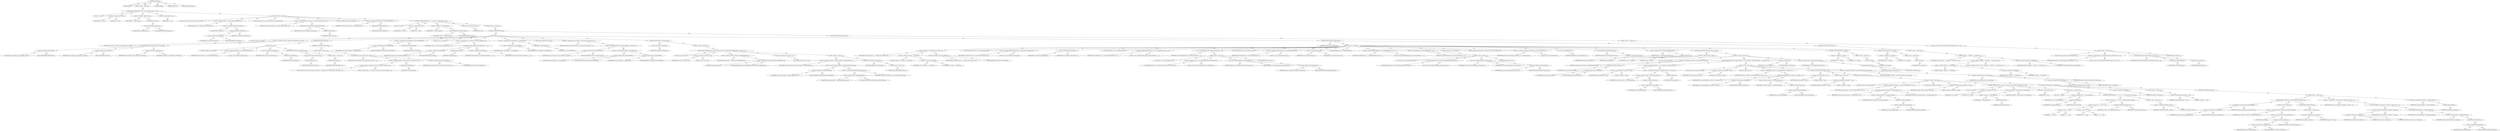 digraph "translate" {  
"111669149712" [label = <(METHOD,translate)<SUB>533</SUB>> ]
"115964117007" [label = <(PARAM,this)<SUB>533</SUB>> ]
"25769803830" [label = <(BLOCK,&lt;empty&gt;,&lt;empty&gt;)<SUB>533</SUB>> ]
"47244640289" [label = <(CONTROL_STRUCTURE,FOR,for (int i = 0; Some(i &lt; filesets.size()); i++))<SUB>534</SUB>> ]
"94489280535" [label = <(LOCAL,int i: int)<SUB>534</SUB>> ]
"30064771371" [label = <(&lt;operator&gt;.assignment,int i = 0)<SUB>534</SUB>> ]
"68719476969" [label = <(IDENTIFIER,i,int i = 0)<SUB>534</SUB>> ]
"90194313286" [label = <(LITERAL,0,int i = 0)<SUB>534</SUB>> ]
"30064771372" [label = <(&lt;operator&gt;.lessThan,i &lt; filesets.size())<SUB>534</SUB>> ]
"68719476970" [label = <(IDENTIFIER,i,i &lt; filesets.size())<SUB>534</SUB>> ]
"30064771373" [label = <(size,this.filesets.size())<SUB>534</SUB>> ]
"30064771374" [label = <(&lt;operator&gt;.fieldAccess,this.filesets)<SUB>534</SUB>> ]
"68719476971" [label = <(IDENTIFIER,this,this.filesets.size())> ]
"55834574910" [label = <(FIELD_IDENTIFIER,filesets,filesets)<SUB>534</SUB>> ]
"30064771375" [label = <(&lt;operator&gt;.postIncrement,i++)<SUB>534</SUB>> ]
"68719476972" [label = <(IDENTIFIER,i,i++)<SUB>534</SUB>> ]
"25769803831" [label = <(BLOCK,&lt;empty&gt;,&lt;empty&gt;)<SUB>534</SUB>> ]
"94489280536" [label = <(LOCAL,FileSet fs: org.apache.tools.ant.types.FileSet)<SUB>535</SUB>> ]
"30064771376" [label = <(&lt;operator&gt;.assignment,FileSet fs = (FileSet) filesets.elementAt(i))<SUB>535</SUB>> ]
"68719476973" [label = <(IDENTIFIER,fs,FileSet fs = (FileSet) filesets.elementAt(i))<SUB>535</SUB>> ]
"30064771377" [label = <(&lt;operator&gt;.cast,(FileSet) filesets.elementAt(i))<SUB>535</SUB>> ]
"180388626439" [label = <(TYPE_REF,FileSet,FileSet)<SUB>535</SUB>> ]
"30064771378" [label = <(elementAt,this.filesets.elementAt(i))<SUB>535</SUB>> ]
"30064771379" [label = <(&lt;operator&gt;.fieldAccess,this.filesets)<SUB>535</SUB>> ]
"68719476974" [label = <(IDENTIFIER,this,this.filesets.elementAt(i))> ]
"55834574911" [label = <(FIELD_IDENTIFIER,filesets,filesets)<SUB>535</SUB>> ]
"68719476975" [label = <(IDENTIFIER,i,this.filesets.elementAt(i))<SUB>535</SUB>> ]
"94489280537" [label = <(LOCAL,DirectoryScanner ds: org.apache.tools.ant.DirectoryScanner)<SUB>536</SUB>> ]
"30064771380" [label = <(&lt;operator&gt;.assignment,DirectoryScanner ds = fs.getDirectoryScanner(ge...)<SUB>536</SUB>> ]
"68719476976" [label = <(IDENTIFIER,ds,DirectoryScanner ds = fs.getDirectoryScanner(ge...)<SUB>536</SUB>> ]
"30064771381" [label = <(getDirectoryScanner,getDirectoryScanner(getProject()))<SUB>536</SUB>> ]
"68719476977" [label = <(IDENTIFIER,fs,getDirectoryScanner(getProject()))<SUB>536</SUB>> ]
"30064771382" [label = <(getProject,getProject())<SUB>536</SUB>> ]
"68719476766" [label = <(IDENTIFIER,this,getProject())<SUB>536</SUB>> ]
"94489280538" [label = <(LOCAL,String[] srcFiles: java.lang.String[])<SUB>537</SUB>> ]
"30064771383" [label = <(&lt;operator&gt;.assignment,String[] srcFiles = ds.getIncludedFiles())<SUB>537</SUB>> ]
"68719476978" [label = <(IDENTIFIER,srcFiles,String[] srcFiles = ds.getIncludedFiles())<SUB>537</SUB>> ]
"30064771384" [label = <(getIncludedFiles,getIncludedFiles())<SUB>537</SUB>> ]
"68719476979" [label = <(IDENTIFIER,ds,getIncludedFiles())<SUB>537</SUB>> ]
"47244640290" [label = <(CONTROL_STRUCTURE,FOR,for (int j = 0; Some(j &lt; srcFiles.length); j++))<SUB>538</SUB>> ]
"94489280539" [label = <(LOCAL,int j: int)<SUB>538</SUB>> ]
"30064771385" [label = <(&lt;operator&gt;.assignment,int j = 0)<SUB>538</SUB>> ]
"68719476980" [label = <(IDENTIFIER,j,int j = 0)<SUB>538</SUB>> ]
"90194313287" [label = <(LITERAL,0,int j = 0)<SUB>538</SUB>> ]
"30064771386" [label = <(&lt;operator&gt;.lessThan,j &lt; srcFiles.length)<SUB>538</SUB>> ]
"68719476981" [label = <(IDENTIFIER,j,j &lt; srcFiles.length)<SUB>538</SUB>> ]
"30064771387" [label = <(&lt;operator&gt;.fieldAccess,srcFiles.length)<SUB>538</SUB>> ]
"68719476982" [label = <(IDENTIFIER,srcFiles,j &lt; srcFiles.length)<SUB>538</SUB>> ]
"55834574912" [label = <(FIELD_IDENTIFIER,length,length)<SUB>538</SUB>> ]
"30064771388" [label = <(&lt;operator&gt;.postIncrement,j++)<SUB>538</SUB>> ]
"68719476983" [label = <(IDENTIFIER,j,j++)<SUB>538</SUB>> ]
"25769803832" [label = <(BLOCK,&lt;empty&gt;,&lt;empty&gt;)<SUB>538</SUB>> ]
"47244640291" [label = <(CONTROL_STRUCTURE,TRY,try)<SUB>539</SUB>> ]
"25769803833" [label = <(BLOCK,try,try)<SUB>539</SUB>> ]
"94489280540" [label = <(LOCAL,File dest: java.io.File)<SUB>540</SUB>> ]
"30064771389" [label = <(&lt;operator&gt;.assignment,File dest = fileUtils.resolveFile(toDir, srcFil...)<SUB>540</SUB>> ]
"68719476984" [label = <(IDENTIFIER,dest,File dest = fileUtils.resolveFile(toDir, srcFil...)<SUB>540</SUB>> ]
"30064771390" [label = <(resolveFile,this.fileUtils.resolveFile(toDir, srcFiles[j]))<SUB>540</SUB>> ]
"30064771391" [label = <(&lt;operator&gt;.fieldAccess,this.fileUtils)<SUB>540</SUB>> ]
"68719476985" [label = <(IDENTIFIER,this,this.fileUtils.resolveFile(toDir, srcFiles[j]))> ]
"55834574913" [label = <(FIELD_IDENTIFIER,fileUtils,fileUtils)<SUB>540</SUB>> ]
"30064771392" [label = <(&lt;operator&gt;.fieldAccess,this.toDir)<SUB>540</SUB>> ]
"68719476986" [label = <(IDENTIFIER,this,this.fileUtils.resolveFile(toDir, srcFiles[j]))> ]
"55834574914" [label = <(FIELD_IDENTIFIER,toDir,toDir)<SUB>540</SUB>> ]
"30064771393" [label = <(&lt;operator&gt;.indexAccess,srcFiles[j])<SUB>540</SUB>> ]
"68719476987" [label = <(IDENTIFIER,srcFiles,this.fileUtils.resolveFile(toDir, srcFiles[j]))<SUB>540</SUB>> ]
"68719476988" [label = <(IDENTIFIER,j,this.fileUtils.resolveFile(toDir, srcFiles[j]))<SUB>540</SUB>> ]
"47244640292" [label = <(CONTROL_STRUCTURE,TRY,try)<SUB>542</SUB>> ]
"25769803834" [label = <(BLOCK,try,try)<SUB>542</SUB>> ]
"94489280541" [label = <(LOCAL,File destDir: java.io.File)<SUB>543</SUB>> ]
"30064771394" [label = <(&lt;operator&gt;.assignment,File destDir = new File(dest.getParent()))<SUB>543</SUB>> ]
"68719476989" [label = <(IDENTIFIER,destDir,File destDir = new File(dest.getParent()))<SUB>543</SUB>> ]
"30064771395" [label = <(&lt;operator&gt;.alloc,new File(dest.getParent()))<SUB>543</SUB>> ]
"30064771396" [label = <(&lt;init&gt;,new File(dest.getParent()))<SUB>543</SUB>> ]
"68719476990" [label = <(IDENTIFIER,destDir,new File(dest.getParent()))<SUB>543</SUB>> ]
"30064771397" [label = <(getParent,dest.getParent())<SUB>543</SUB>> ]
"68719476991" [label = <(IDENTIFIER,dest,dest.getParent())<SUB>543</SUB>> ]
"47244640293" [label = <(CONTROL_STRUCTURE,IF,if (!destDir.exists()))<SUB>544</SUB>> ]
"30064771398" [label = <(&lt;operator&gt;.logicalNot,!destDir.exists())<SUB>544</SUB>> ]
"30064771399" [label = <(exists,destDir.exists())<SUB>544</SUB>> ]
"68719476992" [label = <(IDENTIFIER,destDir,destDir.exists())<SUB>544</SUB>> ]
"25769803835" [label = <(BLOCK,&lt;empty&gt;,&lt;empty&gt;)<SUB>544</SUB>> ]
"30064771400" [label = <(mkdirs,destDir.mkdirs())<SUB>545</SUB>> ]
"68719476993" [label = <(IDENTIFIER,destDir,destDir.mkdirs())<SUB>545</SUB>> ]
"47244640294" [label = <(CONTROL_STRUCTURE,CATCH,catch)<SUB>547</SUB>> ]
"25769803836" [label = <(BLOCK,&lt;empty&gt;,&lt;empty&gt;)<SUB>547</SUB>> ]
"30064771401" [label = <(log,log(&quot;Exception occured while trying to check/cr...)<SUB>548</SUB>> ]
"68719476767" [label = <(IDENTIFIER,this,log(&quot;Exception occured while trying to check/cr...)<SUB>548</SUB>> ]
"30064771402" [label = <(&lt;operator&gt;.addition,&quot;Exception occured while trying to check/create...)<SUB>548</SUB>> ]
"30064771403" [label = <(&lt;operator&gt;.addition,&quot;Exception occured while trying to check/create...)<SUB>548</SUB>> ]
"90194313288" [label = <(LITERAL,&quot;Exception occured while trying to check/create &quot;,&quot;Exception occured while trying to check/create...)<SUB>548</SUB>> ]
"90194313289" [label = <(LITERAL,&quot; parent directory.  &quot;,&quot;Exception occured while trying to check/create...)<SUB>549</SUB>> ]
"30064771404" [label = <(getMessage,e.getMessage())<SUB>549</SUB>> ]
"68719476994" [label = <(IDENTIFIER,e,e.getMessage())<SUB>549</SUB>> ]
"30064771405" [label = <(&lt;operator&gt;.fieldAccess,Project.MSG_DEBUG)<SUB>550</SUB>> ]
"68719476995" [label = <(IDENTIFIER,Project,log(&quot;Exception occured while trying to check/cr...)<SUB>550</SUB>> ]
"55834574915" [label = <(FIELD_IDENTIFIER,MSG_DEBUG,MSG_DEBUG)<SUB>550</SUB>> ]
"30064771406" [label = <(&lt;operator&gt;.assignment,this.destLastModified = dest.lastModified())<SUB>552</SUB>> ]
"30064771407" [label = <(&lt;operator&gt;.fieldAccess,this.destLastModified)<SUB>552</SUB>> ]
"68719476996" [label = <(IDENTIFIER,this,this.destLastModified = dest.lastModified())> ]
"55834574916" [label = <(FIELD_IDENTIFIER,destLastModified,destLastModified)<SUB>552</SUB>> ]
"30064771408" [label = <(lastModified,dest.lastModified())<SUB>552</SUB>> ]
"68719476997" [label = <(IDENTIFIER,dest,dest.lastModified())<SUB>552</SUB>> ]
"94489280542" [label = <(LOCAL,File src: java.io.File)<SUB>553</SUB>> ]
"30064771409" [label = <(&lt;operator&gt;.assignment,File src = fileUtils.resolveFile(ds.getBasedir(...)<SUB>553</SUB>> ]
"68719476998" [label = <(IDENTIFIER,src,File src = fileUtils.resolveFile(ds.getBasedir(...)<SUB>553</SUB>> ]
"30064771410" [label = <(resolveFile,this.fileUtils.resolveFile(ds.getBasedir(), src...)<SUB>553</SUB>> ]
"30064771411" [label = <(&lt;operator&gt;.fieldAccess,this.fileUtils)<SUB>553</SUB>> ]
"68719476999" [label = <(IDENTIFIER,this,this.fileUtils.resolveFile(ds.getBasedir(), src...)> ]
"55834574917" [label = <(FIELD_IDENTIFIER,fileUtils,fileUtils)<SUB>553</SUB>> ]
"30064771412" [label = <(getBasedir,getBasedir())<SUB>553</SUB>> ]
"68719477000" [label = <(IDENTIFIER,ds,getBasedir())<SUB>553</SUB>> ]
"30064771413" [label = <(&lt;operator&gt;.indexAccess,srcFiles[j])<SUB>553</SUB>> ]
"68719477001" [label = <(IDENTIFIER,srcFiles,this.fileUtils.resolveFile(ds.getBasedir(), src...)<SUB>553</SUB>> ]
"68719477002" [label = <(IDENTIFIER,j,this.fileUtils.resolveFile(ds.getBasedir(), src...)<SUB>553</SUB>> ]
"30064771414" [label = <(&lt;operator&gt;.assignment,this.srcLastModified = src.lastModified())<SUB>554</SUB>> ]
"30064771415" [label = <(&lt;operator&gt;.fieldAccess,this.srcLastModified)<SUB>554</SUB>> ]
"68719477003" [label = <(IDENTIFIER,this,this.srcLastModified = src.lastModified())> ]
"55834574918" [label = <(FIELD_IDENTIFIER,srcLastModified,srcLastModified)<SUB>554</SUB>> ]
"30064771416" [label = <(lastModified,src.lastModified())<SUB>554</SUB>> ]
"68719477004" [label = <(IDENTIFIER,src,src.lastModified())<SUB>554</SUB>> ]
"94489280543" [label = <(LOCAL,boolean needsWork: boolean)<SUB>556</SUB>> ]
"30064771417" [label = <(&lt;operator&gt;.assignment,boolean needsWork = forceOverwrite || destLastM...)<SUB>556</SUB>> ]
"68719477005" [label = <(IDENTIFIER,needsWork,boolean needsWork = forceOverwrite || destLastM...)<SUB>556</SUB>> ]
"30064771418" [label = <(&lt;operator&gt;.logicalOr,forceOverwrite || destLastModified &lt; srcLastMod...)<SUB>556</SUB>> ]
"30064771419" [label = <(&lt;operator&gt;.fieldAccess,this.forceOverwrite)<SUB>556</SUB>> ]
"68719477006" [label = <(IDENTIFIER,this,forceOverwrite || destLastModified &lt; srcLastMod...)> ]
"55834574919" [label = <(FIELD_IDENTIFIER,forceOverwrite,forceOverwrite)<SUB>556</SUB>> ]
"30064771420" [label = <(&lt;operator&gt;.lessThan,destLastModified &lt; srcLastModified)<SUB>557</SUB>> ]
"30064771421" [label = <(&lt;operator&gt;.fieldAccess,this.destLastModified)<SUB>557</SUB>> ]
"68719477007" [label = <(IDENTIFIER,this,destLastModified &lt; srcLastModified)> ]
"55834574920" [label = <(FIELD_IDENTIFIER,destLastModified,destLastModified)<SUB>557</SUB>> ]
"30064771422" [label = <(&lt;operator&gt;.fieldAccess,this.srcLastModified)<SUB>557</SUB>> ]
"68719477008" [label = <(IDENTIFIER,this,destLastModified &lt; srcLastModified)> ]
"55834574921" [label = <(FIELD_IDENTIFIER,srcLastModified,srcLastModified)<SUB>557</SUB>> ]
"47244640295" [label = <(CONTROL_STRUCTURE,IF,if (!needsWork))<SUB>558</SUB>> ]
"30064771423" [label = <(&lt;operator&gt;.logicalNot,!needsWork)<SUB>558</SUB>> ]
"68719477009" [label = <(IDENTIFIER,needsWork,!needsWork)<SUB>558</SUB>> ]
"25769803837" [label = <(BLOCK,&lt;empty&gt;,&lt;empty&gt;)<SUB>558</SUB>> ]
"47244640296" [label = <(CONTROL_STRUCTURE,FOR,for (int icounter = 0; Some(icounter &lt; BUNDLE_MAX_ALTERNATIVES); icounter++))<SUB>559</SUB>> ]
"94489280544" [label = <(LOCAL,int icounter: int)<SUB>559</SUB>> ]
"30064771424" [label = <(&lt;operator&gt;.assignment,int icounter = 0)<SUB>559</SUB>> ]
"68719477010" [label = <(IDENTIFIER,icounter,int icounter = 0)<SUB>559</SUB>> ]
"90194313290" [label = <(LITERAL,0,int icounter = 0)<SUB>559</SUB>> ]
"30064771425" [label = <(&lt;operator&gt;.lessThan,icounter &lt; BUNDLE_MAX_ALTERNATIVES)<SUB>559</SUB>> ]
"68719477011" [label = <(IDENTIFIER,icounter,icounter &lt; BUNDLE_MAX_ALTERNATIVES)<SUB>559</SUB>> ]
"30064771426" [label = <(&lt;operator&gt;.fieldAccess,Translate.BUNDLE_MAX_ALTERNATIVES)<SUB>559</SUB>> ]
"180388626440" [label = <(TYPE_REF,Translate,Translate)<SUB>559</SUB>> ]
"55834574922" [label = <(FIELD_IDENTIFIER,BUNDLE_MAX_ALTERNATIVES,BUNDLE_MAX_ALTERNATIVES)<SUB>559</SUB>> ]
"30064771427" [label = <(&lt;operator&gt;.postIncrement,icounter++)<SUB>559</SUB>> ]
"68719477012" [label = <(IDENTIFIER,icounter,icounter++)<SUB>559</SUB>> ]
"25769803838" [label = <(BLOCK,&lt;empty&gt;,&lt;empty&gt;)<SUB>559</SUB>> ]
"30064771428" [label = <(&lt;operator&gt;.assignment,needsWork = (destLastModified &lt; bundleLastModif...)<SUB>560</SUB>> ]
"68719477013" [label = <(IDENTIFIER,needsWork,needsWork = (destLastModified &lt; bundleLastModif...)<SUB>560</SUB>> ]
"30064771429" [label = <(&lt;operator&gt;.lessThan,destLastModified &lt; bundleLastModified[icounter])<SUB>560</SUB>> ]
"30064771430" [label = <(&lt;operator&gt;.fieldAccess,this.destLastModified)<SUB>560</SUB>> ]
"68719477014" [label = <(IDENTIFIER,this,destLastModified &lt; bundleLastModified[icounter])> ]
"55834574923" [label = <(FIELD_IDENTIFIER,destLastModified,destLastModified)<SUB>560</SUB>> ]
"30064771431" [label = <(&lt;operator&gt;.indexAccess,bundleLastModified[icounter])<SUB>560</SUB>> ]
"30064771432" [label = <(&lt;operator&gt;.fieldAccess,this.bundleLastModified)<SUB>560</SUB>> ]
"68719477015" [label = <(IDENTIFIER,this,destLastModified &lt; bundleLastModified[icounter])> ]
"55834574924" [label = <(FIELD_IDENTIFIER,bundleLastModified,bundleLastModified)<SUB>560</SUB>> ]
"68719477016" [label = <(IDENTIFIER,icounter,destLastModified &lt; bundleLastModified[icounter])<SUB>560</SUB>> ]
"47244640297" [label = <(CONTROL_STRUCTURE,IF,if (needsWork))<SUB>561</SUB>> ]
"68719477017" [label = <(IDENTIFIER,needsWork,if (needsWork))<SUB>561</SUB>> ]
"25769803839" [label = <(BLOCK,&lt;empty&gt;,&lt;empty&gt;)<SUB>561</SUB>> ]
"47244640298" [label = <(CONTROL_STRUCTURE,BREAK,break;)<SUB>562</SUB>> ]
"47244640299" [label = <(CONTROL_STRUCTURE,IF,if (needsWork))<SUB>566</SUB>> ]
"68719477018" [label = <(IDENTIFIER,needsWork,if (needsWork))<SUB>566</SUB>> ]
"25769803840" [label = <(BLOCK,&lt;empty&gt;,&lt;empty&gt;)<SUB>566</SUB>> ]
"30064771433" [label = <(log,log(&quot;Processing &quot; + srcFiles[j], Project.MSG_DE...)<SUB>567</SUB>> ]
"68719476768" [label = <(IDENTIFIER,this,log(&quot;Processing &quot; + srcFiles[j], Project.MSG_DE...)<SUB>567</SUB>> ]
"30064771434" [label = <(&lt;operator&gt;.addition,&quot;Processing &quot; + srcFiles[j])<SUB>567</SUB>> ]
"90194313291" [label = <(LITERAL,&quot;Processing &quot;,&quot;Processing &quot; + srcFiles[j])<SUB>567</SUB>> ]
"30064771435" [label = <(&lt;operator&gt;.indexAccess,srcFiles[j])<SUB>567</SUB>> ]
"68719477019" [label = <(IDENTIFIER,srcFiles,&quot;Processing &quot; + srcFiles[j])<SUB>567</SUB>> ]
"68719477020" [label = <(IDENTIFIER,j,&quot;Processing &quot; + srcFiles[j])<SUB>567</SUB>> ]
"30064771436" [label = <(&lt;operator&gt;.fieldAccess,Project.MSG_DEBUG)<SUB>568</SUB>> ]
"68719477021" [label = <(IDENTIFIER,Project,log(&quot;Processing &quot; + srcFiles[j], Project.MSG_DE...)<SUB>568</SUB>> ]
"55834574925" [label = <(FIELD_IDENTIFIER,MSG_DEBUG,MSG_DEBUG)<SUB>568</SUB>> ]
"94489280545" [label = <(LOCAL,FileOutputStream fos: java.io.FileOutputStream)<SUB>569</SUB>> ]
"30064771437" [label = <(&lt;operator&gt;.assignment,FileOutputStream fos = new FileOutputStream(dest))<SUB>569</SUB>> ]
"68719477022" [label = <(IDENTIFIER,fos,FileOutputStream fos = new FileOutputStream(dest))<SUB>569</SUB>> ]
"30064771438" [label = <(&lt;operator&gt;.alloc,new FileOutputStream(dest))<SUB>569</SUB>> ]
"30064771439" [label = <(&lt;init&gt;,new FileOutputStream(dest))<SUB>569</SUB>> ]
"68719477023" [label = <(IDENTIFIER,fos,new FileOutputStream(dest))<SUB>569</SUB>> ]
"68719477024" [label = <(IDENTIFIER,dest,new FileOutputStream(dest))<SUB>569</SUB>> ]
"94489280546" [label = <(LOCAL,BufferedWriter out: java.io.BufferedWriter)<SUB>570</SUB>> ]
"30064771440" [label = <(&lt;operator&gt;.assignment,BufferedWriter out = new BufferedWriter(new Out...)<SUB>570</SUB>> ]
"68719477025" [label = <(IDENTIFIER,out,BufferedWriter out = new BufferedWriter(new Out...)<SUB>570</SUB>> ]
"30064771441" [label = <(&lt;operator&gt;.alloc,new BufferedWriter(new OutputStreamWriter(fos, ...)<SUB>571</SUB>> ]
"30064771442" [label = <(&lt;init&gt;,new BufferedWriter(new OutputStreamWriter(fos, ...)<SUB>571</SUB>> ]
"68719477026" [label = <(IDENTIFIER,out,new BufferedWriter(new OutputStreamWriter(fos, ...)<SUB>570</SUB>> ]
"25769803841" [label = <(BLOCK,&lt;empty&gt;,&lt;empty&gt;)<SUB>571</SUB>> ]
"94489280547" [label = <(LOCAL,$obj7: java.io.OutputStreamWriter)<SUB>571</SUB>> ]
"30064771443" [label = <(&lt;operator&gt;.assignment,$obj7 = new OutputStreamWriter(fos, destEncoding))<SUB>571</SUB>> ]
"68719477027" [label = <(IDENTIFIER,$obj7,$obj7 = new OutputStreamWriter(fos, destEncoding))<SUB>571</SUB>> ]
"30064771444" [label = <(&lt;operator&gt;.alloc,new OutputStreamWriter(fos, destEncoding))<SUB>571</SUB>> ]
"30064771445" [label = <(&lt;init&gt;,new OutputStreamWriter(fos, destEncoding))<SUB>571</SUB>> ]
"68719477028" [label = <(IDENTIFIER,$obj7,new OutputStreamWriter(fos, destEncoding))<SUB>571</SUB>> ]
"68719477029" [label = <(IDENTIFIER,fos,new OutputStreamWriter(fos, destEncoding))<SUB>571</SUB>> ]
"30064771446" [label = <(&lt;operator&gt;.fieldAccess,this.destEncoding)<SUB>571</SUB>> ]
"68719477030" [label = <(IDENTIFIER,this,new OutputStreamWriter(fos, destEncoding))> ]
"55834574926" [label = <(FIELD_IDENTIFIER,destEncoding,destEncoding)<SUB>571</SUB>> ]
"68719477031" [label = <(IDENTIFIER,$obj7,&lt;empty&gt;)<SUB>571</SUB>> ]
"94489280548" [label = <(LOCAL,FileInputStream fis: java.io.FileInputStream)<SUB>572</SUB>> ]
"30064771447" [label = <(&lt;operator&gt;.assignment,FileInputStream fis = new FileInputStream(src))<SUB>572</SUB>> ]
"68719477032" [label = <(IDENTIFIER,fis,FileInputStream fis = new FileInputStream(src))<SUB>572</SUB>> ]
"30064771448" [label = <(&lt;operator&gt;.alloc,new FileInputStream(src))<SUB>572</SUB>> ]
"30064771449" [label = <(&lt;init&gt;,new FileInputStream(src))<SUB>572</SUB>> ]
"68719477033" [label = <(IDENTIFIER,fis,new FileInputStream(src))<SUB>572</SUB>> ]
"68719477034" [label = <(IDENTIFIER,src,new FileInputStream(src))<SUB>572</SUB>> ]
"94489280549" [label = <(LOCAL,BufferedReader in: java.io.BufferedReader)<SUB>573</SUB>> ]
"30064771450" [label = <(&lt;operator&gt;.assignment,BufferedReader in = new BufferedReader(new Inpu...)<SUB>573</SUB>> ]
"68719477035" [label = <(IDENTIFIER,in,BufferedReader in = new BufferedReader(new Inpu...)<SUB>573</SUB>> ]
"30064771451" [label = <(&lt;operator&gt;.alloc,new BufferedReader(new InputStreamReader(fis, s...)<SUB>574</SUB>> ]
"30064771452" [label = <(&lt;init&gt;,new BufferedReader(new InputStreamReader(fis, s...)<SUB>574</SUB>> ]
"68719477036" [label = <(IDENTIFIER,in,new BufferedReader(new InputStreamReader(fis, s...)<SUB>573</SUB>> ]
"25769803842" [label = <(BLOCK,&lt;empty&gt;,&lt;empty&gt;)<SUB>574</SUB>> ]
"94489280550" [label = <(LOCAL,$obj8: java.io.InputStreamReader)<SUB>574</SUB>> ]
"30064771453" [label = <(&lt;operator&gt;.assignment,$obj8 = new InputStreamReader(fis, srcEncoding))<SUB>574</SUB>> ]
"68719477037" [label = <(IDENTIFIER,$obj8,$obj8 = new InputStreamReader(fis, srcEncoding))<SUB>574</SUB>> ]
"30064771454" [label = <(&lt;operator&gt;.alloc,new InputStreamReader(fis, srcEncoding))<SUB>574</SUB>> ]
"30064771455" [label = <(&lt;init&gt;,new InputStreamReader(fis, srcEncoding))<SUB>574</SUB>> ]
"68719477038" [label = <(IDENTIFIER,$obj8,new InputStreamReader(fis, srcEncoding))<SUB>574</SUB>> ]
"68719477039" [label = <(IDENTIFIER,fis,new InputStreamReader(fis, srcEncoding))<SUB>574</SUB>> ]
"30064771456" [label = <(&lt;operator&gt;.fieldAccess,this.srcEncoding)<SUB>574</SUB>> ]
"68719477040" [label = <(IDENTIFIER,this,new InputStreamReader(fis, srcEncoding))> ]
"55834574927" [label = <(FIELD_IDENTIFIER,srcEncoding,srcEncoding)<SUB>574</SUB>> ]
"68719477041" [label = <(IDENTIFIER,$obj8,&lt;empty&gt;)<SUB>574</SUB>> ]
"94489280551" [label = <(LOCAL,String line: java.lang.String)<SUB>575</SUB>> ]
"94489280552" [label = <(LOCAL,LineTokenizer lineTokenizer: org.apache.tools.ant.util.LineTokenizer)<SUB>576</SUB>> ]
"30064771457" [label = <(&lt;operator&gt;.assignment,LineTokenizer lineTokenizer = new LineTokenizer())<SUB>576</SUB>> ]
"68719477042" [label = <(IDENTIFIER,lineTokenizer,LineTokenizer lineTokenizer = new LineTokenizer())<SUB>576</SUB>> ]
"30064771458" [label = <(&lt;operator&gt;.alloc,new LineTokenizer())<SUB>576</SUB>> ]
"30064771459" [label = <(&lt;init&gt;,new LineTokenizer())<SUB>576</SUB>> ]
"68719477043" [label = <(IDENTIFIER,lineTokenizer,new LineTokenizer())<SUB>576</SUB>> ]
"30064771460" [label = <(setIncludeDelims,setIncludeDelims(true))<SUB>577</SUB>> ]
"68719477044" [label = <(IDENTIFIER,lineTokenizer,setIncludeDelims(true))<SUB>577</SUB>> ]
"90194313292" [label = <(LITERAL,true,setIncludeDelims(true))<SUB>577</SUB>> ]
"30064771461" [label = <(&lt;operator&gt;.assignment,line = lineTokenizer.getToken(in))<SUB>578</SUB>> ]
"68719477045" [label = <(IDENTIFIER,line,line = lineTokenizer.getToken(in))<SUB>578</SUB>> ]
"30064771462" [label = <(getToken,getToken(in))<SUB>578</SUB>> ]
"68719477046" [label = <(IDENTIFIER,lineTokenizer,getToken(in))<SUB>578</SUB>> ]
"68719477047" [label = <(IDENTIFIER,in,getToken(in))<SUB>578</SUB>> ]
"47244640300" [label = <(CONTROL_STRUCTURE,WHILE,while ((line) != null))<SUB>579</SUB>> ]
"30064771463" [label = <(&lt;operator&gt;.notEquals,(line) != null)<SUB>579</SUB>> ]
"68719477048" [label = <(IDENTIFIER,line,(line) != null)<SUB>579</SUB>> ]
"90194313293" [label = <(LITERAL,null,(line) != null)<SUB>579</SUB>> ]
"25769803843" [label = <(BLOCK,&lt;empty&gt;,&lt;empty&gt;)<SUB>579</SUB>> ]
"94489280553" [label = <(LOCAL,int startIndex: int)<SUB>585</SUB>> ]
"30064771464" [label = <(&lt;operator&gt;.assignment,int startIndex = line.indexOf(startToken))<SUB>585</SUB>> ]
"68719477049" [label = <(IDENTIFIER,startIndex,int startIndex = line.indexOf(startToken))<SUB>585</SUB>> ]
"30064771465" [label = <(indexOf,line.indexOf(startToken))<SUB>585</SUB>> ]
"68719477050" [label = <(IDENTIFIER,line,line.indexOf(startToken))<SUB>585</SUB>> ]
"30064771466" [label = <(&lt;operator&gt;.fieldAccess,this.startToken)<SUB>585</SUB>> ]
"68719477051" [label = <(IDENTIFIER,this,line.indexOf(startToken))> ]
"55834574928" [label = <(FIELD_IDENTIFIER,startToken,startToken)<SUB>585</SUB>> ]
"47244640301" [label = <(CONTROL_STRUCTURE,WHILE,while (startIndex &gt;= 0 &amp;&amp; (startIndex + startToken.length()) &lt;= line.length()))<SUB>586</SUB>> ]
"30064771467" [label = <(&lt;operator&gt;.logicalAnd,startIndex &gt;= 0 &amp;&amp; (startIndex + startToken.len...)<SUB>586</SUB>> ]
"30064771468" [label = <(&lt;operator&gt;.greaterEqualsThan,startIndex &gt;= 0)<SUB>586</SUB>> ]
"68719477052" [label = <(IDENTIFIER,startIndex,startIndex &gt;= 0)<SUB>586</SUB>> ]
"90194313294" [label = <(LITERAL,0,startIndex &gt;= 0)<SUB>586</SUB>> ]
"30064771469" [label = <(&lt;operator&gt;.lessEqualsThan,(startIndex + startToken.length()) &lt;= line.leng...)<SUB>587</SUB>> ]
"30064771470" [label = <(&lt;operator&gt;.addition,startIndex + startToken.length())<SUB>587</SUB>> ]
"68719477053" [label = <(IDENTIFIER,startIndex,startIndex + startToken.length())<SUB>587</SUB>> ]
"30064771471" [label = <(length,this.startToken.length())<SUB>587</SUB>> ]
"30064771472" [label = <(&lt;operator&gt;.fieldAccess,this.startToken)<SUB>587</SUB>> ]
"68719477054" [label = <(IDENTIFIER,this,this.startToken.length())> ]
"55834574929" [label = <(FIELD_IDENTIFIER,startToken,startToken)<SUB>587</SUB>> ]
"30064771473" [label = <(length,line.length())<SUB>587</SUB>> ]
"68719477055" [label = <(IDENTIFIER,line,line.length())<SUB>587</SUB>> ]
"25769803844" [label = <(BLOCK,&lt;empty&gt;,&lt;empty&gt;)<SUB>587</SUB>> ]
"94489280554" [label = <(LOCAL,String replace: java.lang.String)<SUB>591</SUB>> ]
"30064771474" [label = <(&lt;operator&gt;.assignment,String replace = null)<SUB>591</SUB>> ]
"68719477056" [label = <(IDENTIFIER,replace,String replace = null)<SUB>591</SUB>> ]
"90194313295" [label = <(LITERAL,null,String replace = null)<SUB>591</SUB>> ]
"94489280555" [label = <(LOCAL,int endIndex: int)<SUB>596</SUB>> ]
"30064771475" [label = <(&lt;operator&gt;.assignment,int endIndex = line.indexOf(endToken, startInde...)<SUB>596</SUB>> ]
"68719477057" [label = <(IDENTIFIER,endIndex,int endIndex = line.indexOf(endToken, startInde...)<SUB>596</SUB>> ]
"30064771476" [label = <(indexOf,line.indexOf(endToken, startIndex + startToken....)<SUB>596</SUB>> ]
"68719477058" [label = <(IDENTIFIER,line,line.indexOf(endToken, startIndex + startToken....)<SUB>596</SUB>> ]
"30064771477" [label = <(&lt;operator&gt;.fieldAccess,this.endToken)<SUB>596</SUB>> ]
"68719477059" [label = <(IDENTIFIER,this,line.indexOf(endToken, startIndex + startToken....)> ]
"55834574930" [label = <(FIELD_IDENTIFIER,endToken,endToken)<SUB>596</SUB>> ]
"30064771478" [label = <(&lt;operator&gt;.addition,startIndex + startToken.length())<SUB>596</SUB>> ]
"68719477060" [label = <(IDENTIFIER,startIndex,startIndex + startToken.length())<SUB>596</SUB>> ]
"30064771479" [label = <(length,this.startToken.length())<SUB>596</SUB>> ]
"30064771480" [label = <(&lt;operator&gt;.fieldAccess,this.startToken)<SUB>596</SUB>> ]
"68719477061" [label = <(IDENTIFIER,this,this.startToken.length())> ]
"55834574931" [label = <(FIELD_IDENTIFIER,startToken,startToken)<SUB>596</SUB>> ]
"47244640302" [label = <(CONTROL_STRUCTURE,IF,if (endIndex &lt; 0))<SUB>597</SUB>> ]
"30064771481" [label = <(&lt;operator&gt;.lessThan,endIndex &lt; 0)<SUB>597</SUB>> ]
"68719477062" [label = <(IDENTIFIER,endIndex,endIndex &lt; 0)<SUB>597</SUB>> ]
"90194313296" [label = <(LITERAL,0,endIndex &lt; 0)<SUB>597</SUB>> ]
"25769803845" [label = <(BLOCK,&lt;empty&gt;,&lt;empty&gt;)<SUB>597</SUB>> ]
"30064771482" [label = <(&lt;operator&gt;.assignmentPlus,startIndex += 1)<SUB>598</SUB>> ]
"68719477063" [label = <(IDENTIFIER,startIndex,startIndex += 1)<SUB>598</SUB>> ]
"90194313297" [label = <(LITERAL,1,startIndex += 1)<SUB>598</SUB>> ]
"47244640303" [label = <(CONTROL_STRUCTURE,ELSE,else)<SUB>599</SUB>> ]
"25769803846" [label = <(BLOCK,&lt;empty&gt;,&lt;empty&gt;)<SUB>599</SUB>> ]
"94489280556" [label = <(LOCAL,String token: java.lang.String)<SUB>601</SUB>> ]
"30064771483" [label = <(&lt;operator&gt;.assignment,String token = line.substring(startIndex + star...)<SUB>601</SUB>> ]
"68719477064" [label = <(IDENTIFIER,token,String token = line.substring(startIndex + star...)<SUB>601</SUB>> ]
"30064771484" [label = <(substring,line.substring(startIndex + startToken.length()...)<SUB>602</SUB>> ]
"68719477065" [label = <(IDENTIFIER,line,line.substring(startIndex + startToken.length()...)<SUB>602</SUB>> ]
"30064771485" [label = <(&lt;operator&gt;.addition,startIndex + startToken.length())<SUB>602</SUB>> ]
"68719477066" [label = <(IDENTIFIER,startIndex,startIndex + startToken.length())<SUB>602</SUB>> ]
"30064771486" [label = <(length,this.startToken.length())<SUB>602</SUB>> ]
"30064771487" [label = <(&lt;operator&gt;.fieldAccess,this.startToken)<SUB>602</SUB>> ]
"68719477067" [label = <(IDENTIFIER,this,this.startToken.length())> ]
"55834574932" [label = <(FIELD_IDENTIFIER,startToken,startToken)<SUB>602</SUB>> ]
"68719477068" [label = <(IDENTIFIER,endIndex,line.substring(startIndex + startToken.length()...)<SUB>602</SUB>> ]
"94489280557" [label = <(LOCAL,boolean validToken: boolean)<SUB>606</SUB>> ]
"30064771488" [label = <(&lt;operator&gt;.assignment,boolean validToken = true)<SUB>606</SUB>> ]
"68719477069" [label = <(IDENTIFIER,validToken,boolean validToken = true)<SUB>606</SUB>> ]
"90194313298" [label = <(LITERAL,true,boolean validToken = true)<SUB>606</SUB>> ]
"47244640304" [label = <(CONTROL_STRUCTURE,FOR,for (int k = 0; Some(k &lt; token.length() &amp;&amp; validToken); k++))<SUB>607</SUB>> ]
"94489280558" [label = <(LOCAL,int k: int)<SUB>607</SUB>> ]
"30064771489" [label = <(&lt;operator&gt;.assignment,int k = 0)<SUB>607</SUB>> ]
"68719477070" [label = <(IDENTIFIER,k,int k = 0)<SUB>607</SUB>> ]
"90194313299" [label = <(LITERAL,0,int k = 0)<SUB>607</SUB>> ]
"30064771490" [label = <(&lt;operator&gt;.logicalAnd,k &lt; token.length() &amp;&amp; validToken)<SUB>607</SUB>> ]
"30064771491" [label = <(&lt;operator&gt;.lessThan,k &lt; token.length())<SUB>607</SUB>> ]
"68719477071" [label = <(IDENTIFIER,k,k &lt; token.length())<SUB>607</SUB>> ]
"30064771492" [label = <(length,token.length())<SUB>607</SUB>> ]
"68719477072" [label = <(IDENTIFIER,token,token.length())<SUB>607</SUB>> ]
"68719477073" [label = <(IDENTIFIER,validToken,k &lt; token.length() &amp;&amp; validToken)<SUB>607</SUB>> ]
"30064771493" [label = <(&lt;operator&gt;.postIncrement,k++)<SUB>607</SUB>> ]
"68719477074" [label = <(IDENTIFIER,k,k++)<SUB>607</SUB>> ]
"25769803847" [label = <(BLOCK,&lt;empty&gt;,&lt;empty&gt;)<SUB>607</SUB>> ]
"94489280559" [label = <(LOCAL,char c: char)<SUB>608</SUB>> ]
"30064771494" [label = <(&lt;operator&gt;.assignment,char c = token.charAt(k))<SUB>608</SUB>> ]
"68719477075" [label = <(IDENTIFIER,c,char c = token.charAt(k))<SUB>608</SUB>> ]
"30064771495" [label = <(charAt,token.charAt(k))<SUB>608</SUB>> ]
"68719477076" [label = <(IDENTIFIER,token,token.charAt(k))<SUB>608</SUB>> ]
"68719477077" [label = <(IDENTIFIER,k,token.charAt(k))<SUB>608</SUB>> ]
"47244640305" [label = <(CONTROL_STRUCTURE,IF,if (c == ':' || c == '=' || Character.isSpaceChar(c)))<SUB>609</SUB>> ]
"30064771496" [label = <(&lt;operator&gt;.logicalOr,c == ':' || c == '=' || Character.isSpaceChar(c))<SUB>609</SUB>> ]
"30064771497" [label = <(&lt;operator&gt;.logicalOr,c == ':' || c == '=')<SUB>609</SUB>> ]
"30064771498" [label = <(&lt;operator&gt;.equals,c == ':')<SUB>609</SUB>> ]
"68719477078" [label = <(IDENTIFIER,c,c == ':')<SUB>609</SUB>> ]
"90194313300" [label = <(LITERAL,':',c == ':')<SUB>609</SUB>> ]
"30064771499" [label = <(&lt;operator&gt;.equals,c == '=')<SUB>609</SUB>> ]
"68719477079" [label = <(IDENTIFIER,c,c == '=')<SUB>609</SUB>> ]
"90194313301" [label = <(LITERAL,'=',c == '=')<SUB>609</SUB>> ]
"30064771500" [label = <(isSpaceChar,Character.isSpaceChar(c))<SUB>610</SUB>> ]
"68719477080" [label = <(IDENTIFIER,Character,Character.isSpaceChar(c))<SUB>610</SUB>> ]
"68719477081" [label = <(IDENTIFIER,c,Character.isSpaceChar(c))<SUB>610</SUB>> ]
"25769803848" [label = <(BLOCK,&lt;empty&gt;,&lt;empty&gt;)<SUB>610</SUB>> ]
"30064771501" [label = <(&lt;operator&gt;.assignment,validToken = false)<SUB>611</SUB>> ]
"68719477082" [label = <(IDENTIFIER,validToken,validToken = false)<SUB>611</SUB>> ]
"90194313302" [label = <(LITERAL,false,validToken = false)<SUB>611</SUB>> ]
"47244640306" [label = <(CONTROL_STRUCTURE,IF,if (!validToken))<SUB>614</SUB>> ]
"30064771502" [label = <(&lt;operator&gt;.logicalNot,!validToken)<SUB>614</SUB>> ]
"68719477083" [label = <(IDENTIFIER,validToken,!validToken)<SUB>614</SUB>> ]
"25769803849" [label = <(BLOCK,&lt;empty&gt;,&lt;empty&gt;)<SUB>614</SUB>> ]
"30064771503" [label = <(&lt;operator&gt;.assignmentPlus,startIndex += 1)<SUB>615</SUB>> ]
"68719477084" [label = <(IDENTIFIER,startIndex,startIndex += 1)<SUB>615</SUB>> ]
"90194313303" [label = <(LITERAL,1,startIndex += 1)<SUB>615</SUB>> ]
"47244640307" [label = <(CONTROL_STRUCTURE,ELSE,else)<SUB>616</SUB>> ]
"25769803850" [label = <(BLOCK,&lt;empty&gt;,&lt;empty&gt;)<SUB>616</SUB>> ]
"47244640308" [label = <(CONTROL_STRUCTURE,IF,if (this.resourceMap.containsKey(token)))<SUB>618</SUB>> ]
"30064771504" [label = <(containsKey,this.resourceMap.containsKey(token))<SUB>618</SUB>> ]
"30064771505" [label = <(&lt;operator&gt;.fieldAccess,this.resourceMap)<SUB>618</SUB>> ]
"68719477085" [label = <(IDENTIFIER,this,this.resourceMap.containsKey(token))> ]
"55834574933" [label = <(FIELD_IDENTIFIER,resourceMap,resourceMap)<SUB>618</SUB>> ]
"68719477086" [label = <(IDENTIFIER,token,this.resourceMap.containsKey(token))<SUB>618</SUB>> ]
"25769803851" [label = <(BLOCK,&lt;empty&gt;,&lt;empty&gt;)<SUB>618</SUB>> ]
"30064771506" [label = <(&lt;operator&gt;.assignment,replace = (String) resourceMap.get(token))<SUB>619</SUB>> ]
"68719477087" [label = <(IDENTIFIER,replace,replace = (String) resourceMap.get(token))<SUB>619</SUB>> ]
"30064771507" [label = <(&lt;operator&gt;.cast,(String) resourceMap.get(token))<SUB>619</SUB>> ]
"180388626441" [label = <(TYPE_REF,String,String)<SUB>619</SUB>> ]
"30064771508" [label = <(get,this.resourceMap.get(token))<SUB>619</SUB>> ]
"30064771509" [label = <(&lt;operator&gt;.fieldAccess,this.resourceMap)<SUB>619</SUB>> ]
"68719477088" [label = <(IDENTIFIER,this,this.resourceMap.get(token))> ]
"55834574934" [label = <(FIELD_IDENTIFIER,resourceMap,resourceMap)<SUB>619</SUB>> ]
"68719477089" [label = <(IDENTIFIER,token,this.resourceMap.get(token))<SUB>619</SUB>> ]
"47244640309" [label = <(CONTROL_STRUCTURE,ELSE,else)<SUB>620</SUB>> ]
"25769803852" [label = <(BLOCK,&lt;empty&gt;,&lt;empty&gt;)<SUB>620</SUB>> ]
"30064771510" [label = <(&lt;operator&gt;.assignment,replace = token)<SUB>621</SUB>> ]
"68719477090" [label = <(IDENTIFIER,replace,replace = token)<SUB>621</SUB>> ]
"68719477091" [label = <(IDENTIFIER,token,replace = token)<SUB>621</SUB>> ]
"30064771511" [label = <(&lt;operator&gt;.assignment,line = line.substring(0, startIndex) + replace ...)<SUB>626</SUB>> ]
"68719477092" [label = <(IDENTIFIER,line,line = line.substring(0, startIndex) + replace ...)<SUB>626</SUB>> ]
"30064771512" [label = <(&lt;operator&gt;.addition,line.substring(0, startIndex) + replace + line....)<SUB>626</SUB>> ]
"30064771513" [label = <(&lt;operator&gt;.addition,line.substring(0, startIndex) + replace)<SUB>626</SUB>> ]
"30064771514" [label = <(substring,line.substring(0, startIndex))<SUB>626</SUB>> ]
"68719477093" [label = <(IDENTIFIER,line,line.substring(0, startIndex))<SUB>626</SUB>> ]
"90194313304" [label = <(LITERAL,0,line.substring(0, startIndex))<SUB>626</SUB>> ]
"68719477094" [label = <(IDENTIFIER,startIndex,line.substring(0, startIndex))<SUB>626</SUB>> ]
"68719477095" [label = <(IDENTIFIER,replace,line.substring(0, startIndex) + replace)<SUB>627</SUB>> ]
"30064771515" [label = <(substring,line.substring(endIndex + endToken.length()))<SUB>628</SUB>> ]
"68719477096" [label = <(IDENTIFIER,line,line.substring(endIndex + endToken.length()))<SUB>628</SUB>> ]
"30064771516" [label = <(&lt;operator&gt;.addition,endIndex + endToken.length())<SUB>628</SUB>> ]
"68719477097" [label = <(IDENTIFIER,endIndex,endIndex + endToken.length())<SUB>628</SUB>> ]
"30064771517" [label = <(length,this.endToken.length())<SUB>628</SUB>> ]
"30064771518" [label = <(&lt;operator&gt;.fieldAccess,this.endToken)<SUB>628</SUB>> ]
"68719477098" [label = <(IDENTIFIER,this,this.endToken.length())> ]
"55834574935" [label = <(FIELD_IDENTIFIER,endToken,endToken)<SUB>628</SUB>> ]
"30064771519" [label = <(&lt;operator&gt;.assignmentPlus,startIndex += replace.length())<SUB>631</SUB>> ]
"68719477099" [label = <(IDENTIFIER,startIndex,startIndex += replace.length())<SUB>631</SUB>> ]
"30064771520" [label = <(length,replace.length())<SUB>631</SUB>> ]
"68719477100" [label = <(IDENTIFIER,replace,replace.length())<SUB>631</SUB>> ]
"30064771521" [label = <(&lt;operator&gt;.assignment,startIndex = line.indexOf(startToken, startIndex))<SUB>636</SUB>> ]
"68719477101" [label = <(IDENTIFIER,startIndex,startIndex = line.indexOf(startToken, startIndex))<SUB>636</SUB>> ]
"30064771522" [label = <(indexOf,line.indexOf(startToken, startIndex))<SUB>636</SUB>> ]
"68719477102" [label = <(IDENTIFIER,line,line.indexOf(startToken, startIndex))<SUB>636</SUB>> ]
"30064771523" [label = <(&lt;operator&gt;.fieldAccess,this.startToken)<SUB>636</SUB>> ]
"68719477103" [label = <(IDENTIFIER,this,line.indexOf(startToken, startIndex))> ]
"55834574936" [label = <(FIELD_IDENTIFIER,startToken,startToken)<SUB>636</SUB>> ]
"68719477104" [label = <(IDENTIFIER,startIndex,line.indexOf(startToken, startIndex))<SUB>636</SUB>> ]
"30064771524" [label = <(write,out.write(line))<SUB>640</SUB>> ]
"68719477105" [label = <(IDENTIFIER,out,out.write(line))<SUB>640</SUB>> ]
"68719477106" [label = <(IDENTIFIER,line,out.write(line))<SUB>640</SUB>> ]
"30064771525" [label = <(&lt;operator&gt;.assignment,line = lineTokenizer.getToken(in))<SUB>641</SUB>> ]
"68719477107" [label = <(IDENTIFIER,line,line = lineTokenizer.getToken(in))<SUB>641</SUB>> ]
"30064771526" [label = <(getToken,getToken(in))<SUB>641</SUB>> ]
"68719477108" [label = <(IDENTIFIER,lineTokenizer,getToken(in))<SUB>641</SUB>> ]
"68719477109" [label = <(IDENTIFIER,in,getToken(in))<SUB>641</SUB>> ]
"47244640310" [label = <(CONTROL_STRUCTURE,IF,if (in != null))<SUB>643</SUB>> ]
"30064771527" [label = <(&lt;operator&gt;.notEquals,in != null)<SUB>643</SUB>> ]
"68719477110" [label = <(IDENTIFIER,in,in != null)<SUB>643</SUB>> ]
"90194313305" [label = <(LITERAL,null,in != null)<SUB>643</SUB>> ]
"25769803853" [label = <(BLOCK,&lt;empty&gt;,&lt;empty&gt;)<SUB>643</SUB>> ]
"30064771528" [label = <(close,in.close())<SUB>644</SUB>> ]
"68719477111" [label = <(IDENTIFIER,in,in.close())<SUB>644</SUB>> ]
"47244640311" [label = <(CONTROL_STRUCTURE,IF,if (out != null))<SUB>646</SUB>> ]
"30064771529" [label = <(&lt;operator&gt;.notEquals,out != null)<SUB>646</SUB>> ]
"68719477112" [label = <(IDENTIFIER,out,out != null)<SUB>646</SUB>> ]
"90194313306" [label = <(LITERAL,null,out != null)<SUB>646</SUB>> ]
"25769803854" [label = <(BLOCK,&lt;empty&gt;,&lt;empty&gt;)<SUB>646</SUB>> ]
"30064771530" [label = <(close,out.close())<SUB>647</SUB>> ]
"68719477113" [label = <(IDENTIFIER,out,out.close())<SUB>647</SUB>> ]
"47244640312" [label = <(CONTROL_STRUCTURE,ELSE,else)<SUB>649</SUB>> ]
"25769803855" [label = <(BLOCK,&lt;empty&gt;,&lt;empty&gt;)<SUB>649</SUB>> ]
"30064771531" [label = <(log,log(&quot;Skipping &quot; + srcFiles[j] + &quot; as destinatio...)<SUB>650</SUB>> ]
"68719476769" [label = <(IDENTIFIER,this,log(&quot;Skipping &quot; + srcFiles[j] + &quot; as destinatio...)<SUB>650</SUB>> ]
"30064771532" [label = <(&lt;operator&gt;.addition,&quot;Skipping &quot; + srcFiles[j] + &quot; as destination fi...)<SUB>650</SUB>> ]
"30064771533" [label = <(&lt;operator&gt;.addition,&quot;Skipping &quot; + srcFiles[j])<SUB>650</SUB>> ]
"90194313307" [label = <(LITERAL,&quot;Skipping &quot;,&quot;Skipping &quot; + srcFiles[j])<SUB>650</SUB>> ]
"30064771534" [label = <(&lt;operator&gt;.indexAccess,srcFiles[j])<SUB>650</SUB>> ]
"68719477114" [label = <(IDENTIFIER,srcFiles,&quot;Skipping &quot; + srcFiles[j])<SUB>650</SUB>> ]
"68719477115" [label = <(IDENTIFIER,j,&quot;Skipping &quot; + srcFiles[j])<SUB>650</SUB>> ]
"90194313308" [label = <(LITERAL,&quot; as destination file is up to date&quot;,&quot;Skipping &quot; + srcFiles[j] + &quot; as destination fi...)<SUB>651</SUB>> ]
"30064771535" [label = <(&lt;operator&gt;.fieldAccess,Project.MSG_VERBOSE)<SUB>652</SUB>> ]
"68719477116" [label = <(IDENTIFIER,Project,log(&quot;Skipping &quot; + srcFiles[j] + &quot; as destinatio...)<SUB>652</SUB>> ]
"55834574937" [label = <(FIELD_IDENTIFIER,MSG_VERBOSE,MSG_VERBOSE)<SUB>652</SUB>> ]
"47244640313" [label = <(CONTROL_STRUCTURE,CATCH,catch)<SUB>654</SUB>> ]
"25769803856" [label = <(BLOCK,&lt;empty&gt;,&lt;empty&gt;)<SUB>654</SUB>> ]
"30064771536" [label = <(&lt;operator&gt;.throw,throw new BuildException(ioe.getMessage(), getL...)<SUB>655</SUB>> ]
"25769803857" [label = <(BLOCK,&lt;empty&gt;,&lt;empty&gt;)<SUB>655</SUB>> ]
"94489280560" [label = <(LOCAL,$obj9: org.apache.tools.ant.BuildException)<SUB>655</SUB>> ]
"30064771537" [label = <(&lt;operator&gt;.assignment,$obj9 = new BuildException(ioe.getMessage(), ge...)<SUB>655</SUB>> ]
"68719477117" [label = <(IDENTIFIER,$obj9,$obj9 = new BuildException(ioe.getMessage(), ge...)<SUB>655</SUB>> ]
"30064771538" [label = <(&lt;operator&gt;.alloc,new BuildException(ioe.getMessage(), getLocatio...)<SUB>655</SUB>> ]
"30064771539" [label = <(&lt;init&gt;,new BuildException(ioe.getMessage(), getLocatio...)<SUB>655</SUB>> ]
"68719477118" [label = <(IDENTIFIER,$obj9,new BuildException(ioe.getMessage(), getLocatio...)<SUB>655</SUB>> ]
"30064771540" [label = <(getMessage,ioe.getMessage())<SUB>655</SUB>> ]
"68719477119" [label = <(IDENTIFIER,ioe,ioe.getMessage())<SUB>655</SUB>> ]
"30064771541" [label = <(getLocation,getLocation())<SUB>655</SUB>> ]
"68719476770" [label = <(IDENTIFIER,this,getLocation())<SUB>655</SUB>> ]
"68719477120" [label = <(IDENTIFIER,$obj9,&lt;empty&gt;)<SUB>655</SUB>> ]
"133143986242" [label = <(MODIFIER,PRIVATE)> ]
"133143986243" [label = <(MODIFIER,VIRTUAL)> ]
"128849018896" [label = <(METHOD_RETURN,void)<SUB>533</SUB>> ]
  "111669149712" -> "115964117007"  [ label = "AST: "] 
  "111669149712" -> "25769803830"  [ label = "AST: "] 
  "111669149712" -> "133143986242"  [ label = "AST: "] 
  "111669149712" -> "133143986243"  [ label = "AST: "] 
  "111669149712" -> "128849018896"  [ label = "AST: "] 
  "25769803830" -> "47244640289"  [ label = "AST: "] 
  "47244640289" -> "94489280535"  [ label = "AST: "] 
  "47244640289" -> "30064771371"  [ label = "AST: "] 
  "47244640289" -> "30064771372"  [ label = "AST: "] 
  "47244640289" -> "30064771375"  [ label = "AST: "] 
  "47244640289" -> "25769803831"  [ label = "AST: "] 
  "30064771371" -> "68719476969"  [ label = "AST: "] 
  "30064771371" -> "90194313286"  [ label = "AST: "] 
  "30064771372" -> "68719476970"  [ label = "AST: "] 
  "30064771372" -> "30064771373"  [ label = "AST: "] 
  "30064771373" -> "30064771374"  [ label = "AST: "] 
  "30064771374" -> "68719476971"  [ label = "AST: "] 
  "30064771374" -> "55834574910"  [ label = "AST: "] 
  "30064771375" -> "68719476972"  [ label = "AST: "] 
  "25769803831" -> "94489280536"  [ label = "AST: "] 
  "25769803831" -> "30064771376"  [ label = "AST: "] 
  "25769803831" -> "94489280537"  [ label = "AST: "] 
  "25769803831" -> "30064771380"  [ label = "AST: "] 
  "25769803831" -> "94489280538"  [ label = "AST: "] 
  "25769803831" -> "30064771383"  [ label = "AST: "] 
  "25769803831" -> "47244640290"  [ label = "AST: "] 
  "30064771376" -> "68719476973"  [ label = "AST: "] 
  "30064771376" -> "30064771377"  [ label = "AST: "] 
  "30064771377" -> "180388626439"  [ label = "AST: "] 
  "30064771377" -> "30064771378"  [ label = "AST: "] 
  "30064771378" -> "30064771379"  [ label = "AST: "] 
  "30064771378" -> "68719476975"  [ label = "AST: "] 
  "30064771379" -> "68719476974"  [ label = "AST: "] 
  "30064771379" -> "55834574911"  [ label = "AST: "] 
  "30064771380" -> "68719476976"  [ label = "AST: "] 
  "30064771380" -> "30064771381"  [ label = "AST: "] 
  "30064771381" -> "68719476977"  [ label = "AST: "] 
  "30064771381" -> "30064771382"  [ label = "AST: "] 
  "30064771382" -> "68719476766"  [ label = "AST: "] 
  "30064771383" -> "68719476978"  [ label = "AST: "] 
  "30064771383" -> "30064771384"  [ label = "AST: "] 
  "30064771384" -> "68719476979"  [ label = "AST: "] 
  "47244640290" -> "94489280539"  [ label = "AST: "] 
  "47244640290" -> "30064771385"  [ label = "AST: "] 
  "47244640290" -> "30064771386"  [ label = "AST: "] 
  "47244640290" -> "30064771388"  [ label = "AST: "] 
  "47244640290" -> "25769803832"  [ label = "AST: "] 
  "30064771385" -> "68719476980"  [ label = "AST: "] 
  "30064771385" -> "90194313287"  [ label = "AST: "] 
  "30064771386" -> "68719476981"  [ label = "AST: "] 
  "30064771386" -> "30064771387"  [ label = "AST: "] 
  "30064771387" -> "68719476982"  [ label = "AST: "] 
  "30064771387" -> "55834574912"  [ label = "AST: "] 
  "30064771388" -> "68719476983"  [ label = "AST: "] 
  "25769803832" -> "47244640291"  [ label = "AST: "] 
  "47244640291" -> "25769803833"  [ label = "AST: "] 
  "47244640291" -> "47244640313"  [ label = "AST: "] 
  "25769803833" -> "94489280540"  [ label = "AST: "] 
  "25769803833" -> "30064771389"  [ label = "AST: "] 
  "25769803833" -> "47244640292"  [ label = "AST: "] 
  "25769803833" -> "30064771406"  [ label = "AST: "] 
  "25769803833" -> "94489280542"  [ label = "AST: "] 
  "25769803833" -> "30064771409"  [ label = "AST: "] 
  "25769803833" -> "30064771414"  [ label = "AST: "] 
  "25769803833" -> "94489280543"  [ label = "AST: "] 
  "25769803833" -> "30064771417"  [ label = "AST: "] 
  "25769803833" -> "47244640295"  [ label = "AST: "] 
  "25769803833" -> "47244640299"  [ label = "AST: "] 
  "30064771389" -> "68719476984"  [ label = "AST: "] 
  "30064771389" -> "30064771390"  [ label = "AST: "] 
  "30064771390" -> "30064771391"  [ label = "AST: "] 
  "30064771390" -> "30064771392"  [ label = "AST: "] 
  "30064771390" -> "30064771393"  [ label = "AST: "] 
  "30064771391" -> "68719476985"  [ label = "AST: "] 
  "30064771391" -> "55834574913"  [ label = "AST: "] 
  "30064771392" -> "68719476986"  [ label = "AST: "] 
  "30064771392" -> "55834574914"  [ label = "AST: "] 
  "30064771393" -> "68719476987"  [ label = "AST: "] 
  "30064771393" -> "68719476988"  [ label = "AST: "] 
  "47244640292" -> "25769803834"  [ label = "AST: "] 
  "47244640292" -> "47244640294"  [ label = "AST: "] 
  "25769803834" -> "94489280541"  [ label = "AST: "] 
  "25769803834" -> "30064771394"  [ label = "AST: "] 
  "25769803834" -> "30064771396"  [ label = "AST: "] 
  "25769803834" -> "47244640293"  [ label = "AST: "] 
  "30064771394" -> "68719476989"  [ label = "AST: "] 
  "30064771394" -> "30064771395"  [ label = "AST: "] 
  "30064771396" -> "68719476990"  [ label = "AST: "] 
  "30064771396" -> "30064771397"  [ label = "AST: "] 
  "30064771397" -> "68719476991"  [ label = "AST: "] 
  "47244640293" -> "30064771398"  [ label = "AST: "] 
  "47244640293" -> "25769803835"  [ label = "AST: "] 
  "30064771398" -> "30064771399"  [ label = "AST: "] 
  "30064771399" -> "68719476992"  [ label = "AST: "] 
  "25769803835" -> "30064771400"  [ label = "AST: "] 
  "30064771400" -> "68719476993"  [ label = "AST: "] 
  "47244640294" -> "25769803836"  [ label = "AST: "] 
  "25769803836" -> "30064771401"  [ label = "AST: "] 
  "30064771401" -> "68719476767"  [ label = "AST: "] 
  "30064771401" -> "30064771402"  [ label = "AST: "] 
  "30064771401" -> "30064771405"  [ label = "AST: "] 
  "30064771402" -> "30064771403"  [ label = "AST: "] 
  "30064771402" -> "30064771404"  [ label = "AST: "] 
  "30064771403" -> "90194313288"  [ label = "AST: "] 
  "30064771403" -> "90194313289"  [ label = "AST: "] 
  "30064771404" -> "68719476994"  [ label = "AST: "] 
  "30064771405" -> "68719476995"  [ label = "AST: "] 
  "30064771405" -> "55834574915"  [ label = "AST: "] 
  "30064771406" -> "30064771407"  [ label = "AST: "] 
  "30064771406" -> "30064771408"  [ label = "AST: "] 
  "30064771407" -> "68719476996"  [ label = "AST: "] 
  "30064771407" -> "55834574916"  [ label = "AST: "] 
  "30064771408" -> "68719476997"  [ label = "AST: "] 
  "30064771409" -> "68719476998"  [ label = "AST: "] 
  "30064771409" -> "30064771410"  [ label = "AST: "] 
  "30064771410" -> "30064771411"  [ label = "AST: "] 
  "30064771410" -> "30064771412"  [ label = "AST: "] 
  "30064771410" -> "30064771413"  [ label = "AST: "] 
  "30064771411" -> "68719476999"  [ label = "AST: "] 
  "30064771411" -> "55834574917"  [ label = "AST: "] 
  "30064771412" -> "68719477000"  [ label = "AST: "] 
  "30064771413" -> "68719477001"  [ label = "AST: "] 
  "30064771413" -> "68719477002"  [ label = "AST: "] 
  "30064771414" -> "30064771415"  [ label = "AST: "] 
  "30064771414" -> "30064771416"  [ label = "AST: "] 
  "30064771415" -> "68719477003"  [ label = "AST: "] 
  "30064771415" -> "55834574918"  [ label = "AST: "] 
  "30064771416" -> "68719477004"  [ label = "AST: "] 
  "30064771417" -> "68719477005"  [ label = "AST: "] 
  "30064771417" -> "30064771418"  [ label = "AST: "] 
  "30064771418" -> "30064771419"  [ label = "AST: "] 
  "30064771418" -> "30064771420"  [ label = "AST: "] 
  "30064771419" -> "68719477006"  [ label = "AST: "] 
  "30064771419" -> "55834574919"  [ label = "AST: "] 
  "30064771420" -> "30064771421"  [ label = "AST: "] 
  "30064771420" -> "30064771422"  [ label = "AST: "] 
  "30064771421" -> "68719477007"  [ label = "AST: "] 
  "30064771421" -> "55834574920"  [ label = "AST: "] 
  "30064771422" -> "68719477008"  [ label = "AST: "] 
  "30064771422" -> "55834574921"  [ label = "AST: "] 
  "47244640295" -> "30064771423"  [ label = "AST: "] 
  "47244640295" -> "25769803837"  [ label = "AST: "] 
  "30064771423" -> "68719477009"  [ label = "AST: "] 
  "25769803837" -> "47244640296"  [ label = "AST: "] 
  "47244640296" -> "94489280544"  [ label = "AST: "] 
  "47244640296" -> "30064771424"  [ label = "AST: "] 
  "47244640296" -> "30064771425"  [ label = "AST: "] 
  "47244640296" -> "30064771427"  [ label = "AST: "] 
  "47244640296" -> "25769803838"  [ label = "AST: "] 
  "30064771424" -> "68719477010"  [ label = "AST: "] 
  "30064771424" -> "90194313290"  [ label = "AST: "] 
  "30064771425" -> "68719477011"  [ label = "AST: "] 
  "30064771425" -> "30064771426"  [ label = "AST: "] 
  "30064771426" -> "180388626440"  [ label = "AST: "] 
  "30064771426" -> "55834574922"  [ label = "AST: "] 
  "30064771427" -> "68719477012"  [ label = "AST: "] 
  "25769803838" -> "30064771428"  [ label = "AST: "] 
  "25769803838" -> "47244640297"  [ label = "AST: "] 
  "30064771428" -> "68719477013"  [ label = "AST: "] 
  "30064771428" -> "30064771429"  [ label = "AST: "] 
  "30064771429" -> "30064771430"  [ label = "AST: "] 
  "30064771429" -> "30064771431"  [ label = "AST: "] 
  "30064771430" -> "68719477014"  [ label = "AST: "] 
  "30064771430" -> "55834574923"  [ label = "AST: "] 
  "30064771431" -> "30064771432"  [ label = "AST: "] 
  "30064771431" -> "68719477016"  [ label = "AST: "] 
  "30064771432" -> "68719477015"  [ label = "AST: "] 
  "30064771432" -> "55834574924"  [ label = "AST: "] 
  "47244640297" -> "68719477017"  [ label = "AST: "] 
  "47244640297" -> "25769803839"  [ label = "AST: "] 
  "25769803839" -> "47244640298"  [ label = "AST: "] 
  "47244640299" -> "68719477018"  [ label = "AST: "] 
  "47244640299" -> "25769803840"  [ label = "AST: "] 
  "47244640299" -> "47244640312"  [ label = "AST: "] 
  "25769803840" -> "30064771433"  [ label = "AST: "] 
  "25769803840" -> "94489280545"  [ label = "AST: "] 
  "25769803840" -> "30064771437"  [ label = "AST: "] 
  "25769803840" -> "30064771439"  [ label = "AST: "] 
  "25769803840" -> "94489280546"  [ label = "AST: "] 
  "25769803840" -> "30064771440"  [ label = "AST: "] 
  "25769803840" -> "30064771442"  [ label = "AST: "] 
  "25769803840" -> "94489280548"  [ label = "AST: "] 
  "25769803840" -> "30064771447"  [ label = "AST: "] 
  "25769803840" -> "30064771449"  [ label = "AST: "] 
  "25769803840" -> "94489280549"  [ label = "AST: "] 
  "25769803840" -> "30064771450"  [ label = "AST: "] 
  "25769803840" -> "30064771452"  [ label = "AST: "] 
  "25769803840" -> "94489280551"  [ label = "AST: "] 
  "25769803840" -> "94489280552"  [ label = "AST: "] 
  "25769803840" -> "30064771457"  [ label = "AST: "] 
  "25769803840" -> "30064771459"  [ label = "AST: "] 
  "25769803840" -> "30064771460"  [ label = "AST: "] 
  "25769803840" -> "30064771461"  [ label = "AST: "] 
  "25769803840" -> "47244640300"  [ label = "AST: "] 
  "25769803840" -> "47244640310"  [ label = "AST: "] 
  "25769803840" -> "47244640311"  [ label = "AST: "] 
  "30064771433" -> "68719476768"  [ label = "AST: "] 
  "30064771433" -> "30064771434"  [ label = "AST: "] 
  "30064771433" -> "30064771436"  [ label = "AST: "] 
  "30064771434" -> "90194313291"  [ label = "AST: "] 
  "30064771434" -> "30064771435"  [ label = "AST: "] 
  "30064771435" -> "68719477019"  [ label = "AST: "] 
  "30064771435" -> "68719477020"  [ label = "AST: "] 
  "30064771436" -> "68719477021"  [ label = "AST: "] 
  "30064771436" -> "55834574925"  [ label = "AST: "] 
  "30064771437" -> "68719477022"  [ label = "AST: "] 
  "30064771437" -> "30064771438"  [ label = "AST: "] 
  "30064771439" -> "68719477023"  [ label = "AST: "] 
  "30064771439" -> "68719477024"  [ label = "AST: "] 
  "30064771440" -> "68719477025"  [ label = "AST: "] 
  "30064771440" -> "30064771441"  [ label = "AST: "] 
  "30064771442" -> "68719477026"  [ label = "AST: "] 
  "30064771442" -> "25769803841"  [ label = "AST: "] 
  "25769803841" -> "94489280547"  [ label = "AST: "] 
  "25769803841" -> "30064771443"  [ label = "AST: "] 
  "25769803841" -> "30064771445"  [ label = "AST: "] 
  "25769803841" -> "68719477031"  [ label = "AST: "] 
  "30064771443" -> "68719477027"  [ label = "AST: "] 
  "30064771443" -> "30064771444"  [ label = "AST: "] 
  "30064771445" -> "68719477028"  [ label = "AST: "] 
  "30064771445" -> "68719477029"  [ label = "AST: "] 
  "30064771445" -> "30064771446"  [ label = "AST: "] 
  "30064771446" -> "68719477030"  [ label = "AST: "] 
  "30064771446" -> "55834574926"  [ label = "AST: "] 
  "30064771447" -> "68719477032"  [ label = "AST: "] 
  "30064771447" -> "30064771448"  [ label = "AST: "] 
  "30064771449" -> "68719477033"  [ label = "AST: "] 
  "30064771449" -> "68719477034"  [ label = "AST: "] 
  "30064771450" -> "68719477035"  [ label = "AST: "] 
  "30064771450" -> "30064771451"  [ label = "AST: "] 
  "30064771452" -> "68719477036"  [ label = "AST: "] 
  "30064771452" -> "25769803842"  [ label = "AST: "] 
  "25769803842" -> "94489280550"  [ label = "AST: "] 
  "25769803842" -> "30064771453"  [ label = "AST: "] 
  "25769803842" -> "30064771455"  [ label = "AST: "] 
  "25769803842" -> "68719477041"  [ label = "AST: "] 
  "30064771453" -> "68719477037"  [ label = "AST: "] 
  "30064771453" -> "30064771454"  [ label = "AST: "] 
  "30064771455" -> "68719477038"  [ label = "AST: "] 
  "30064771455" -> "68719477039"  [ label = "AST: "] 
  "30064771455" -> "30064771456"  [ label = "AST: "] 
  "30064771456" -> "68719477040"  [ label = "AST: "] 
  "30064771456" -> "55834574927"  [ label = "AST: "] 
  "30064771457" -> "68719477042"  [ label = "AST: "] 
  "30064771457" -> "30064771458"  [ label = "AST: "] 
  "30064771459" -> "68719477043"  [ label = "AST: "] 
  "30064771460" -> "68719477044"  [ label = "AST: "] 
  "30064771460" -> "90194313292"  [ label = "AST: "] 
  "30064771461" -> "68719477045"  [ label = "AST: "] 
  "30064771461" -> "30064771462"  [ label = "AST: "] 
  "30064771462" -> "68719477046"  [ label = "AST: "] 
  "30064771462" -> "68719477047"  [ label = "AST: "] 
  "47244640300" -> "30064771463"  [ label = "AST: "] 
  "47244640300" -> "25769803843"  [ label = "AST: "] 
  "30064771463" -> "68719477048"  [ label = "AST: "] 
  "30064771463" -> "90194313293"  [ label = "AST: "] 
  "25769803843" -> "94489280553"  [ label = "AST: "] 
  "25769803843" -> "30064771464"  [ label = "AST: "] 
  "25769803843" -> "47244640301"  [ label = "AST: "] 
  "25769803843" -> "30064771524"  [ label = "AST: "] 
  "25769803843" -> "30064771525"  [ label = "AST: "] 
  "30064771464" -> "68719477049"  [ label = "AST: "] 
  "30064771464" -> "30064771465"  [ label = "AST: "] 
  "30064771465" -> "68719477050"  [ label = "AST: "] 
  "30064771465" -> "30064771466"  [ label = "AST: "] 
  "30064771466" -> "68719477051"  [ label = "AST: "] 
  "30064771466" -> "55834574928"  [ label = "AST: "] 
  "47244640301" -> "30064771467"  [ label = "AST: "] 
  "47244640301" -> "25769803844"  [ label = "AST: "] 
  "30064771467" -> "30064771468"  [ label = "AST: "] 
  "30064771467" -> "30064771469"  [ label = "AST: "] 
  "30064771468" -> "68719477052"  [ label = "AST: "] 
  "30064771468" -> "90194313294"  [ label = "AST: "] 
  "30064771469" -> "30064771470"  [ label = "AST: "] 
  "30064771469" -> "30064771473"  [ label = "AST: "] 
  "30064771470" -> "68719477053"  [ label = "AST: "] 
  "30064771470" -> "30064771471"  [ label = "AST: "] 
  "30064771471" -> "30064771472"  [ label = "AST: "] 
  "30064771472" -> "68719477054"  [ label = "AST: "] 
  "30064771472" -> "55834574929"  [ label = "AST: "] 
  "30064771473" -> "68719477055"  [ label = "AST: "] 
  "25769803844" -> "94489280554"  [ label = "AST: "] 
  "25769803844" -> "30064771474"  [ label = "AST: "] 
  "25769803844" -> "94489280555"  [ label = "AST: "] 
  "25769803844" -> "30064771475"  [ label = "AST: "] 
  "25769803844" -> "47244640302"  [ label = "AST: "] 
  "25769803844" -> "30064771521"  [ label = "AST: "] 
  "30064771474" -> "68719477056"  [ label = "AST: "] 
  "30064771474" -> "90194313295"  [ label = "AST: "] 
  "30064771475" -> "68719477057"  [ label = "AST: "] 
  "30064771475" -> "30064771476"  [ label = "AST: "] 
  "30064771476" -> "68719477058"  [ label = "AST: "] 
  "30064771476" -> "30064771477"  [ label = "AST: "] 
  "30064771476" -> "30064771478"  [ label = "AST: "] 
  "30064771477" -> "68719477059"  [ label = "AST: "] 
  "30064771477" -> "55834574930"  [ label = "AST: "] 
  "30064771478" -> "68719477060"  [ label = "AST: "] 
  "30064771478" -> "30064771479"  [ label = "AST: "] 
  "30064771479" -> "30064771480"  [ label = "AST: "] 
  "30064771480" -> "68719477061"  [ label = "AST: "] 
  "30064771480" -> "55834574931"  [ label = "AST: "] 
  "47244640302" -> "30064771481"  [ label = "AST: "] 
  "47244640302" -> "25769803845"  [ label = "AST: "] 
  "47244640302" -> "47244640303"  [ label = "AST: "] 
  "30064771481" -> "68719477062"  [ label = "AST: "] 
  "30064771481" -> "90194313296"  [ label = "AST: "] 
  "25769803845" -> "30064771482"  [ label = "AST: "] 
  "30064771482" -> "68719477063"  [ label = "AST: "] 
  "30064771482" -> "90194313297"  [ label = "AST: "] 
  "47244640303" -> "25769803846"  [ label = "AST: "] 
  "25769803846" -> "94489280556"  [ label = "AST: "] 
  "25769803846" -> "30064771483"  [ label = "AST: "] 
  "25769803846" -> "94489280557"  [ label = "AST: "] 
  "25769803846" -> "30064771488"  [ label = "AST: "] 
  "25769803846" -> "47244640304"  [ label = "AST: "] 
  "25769803846" -> "47244640306"  [ label = "AST: "] 
  "30064771483" -> "68719477064"  [ label = "AST: "] 
  "30064771483" -> "30064771484"  [ label = "AST: "] 
  "30064771484" -> "68719477065"  [ label = "AST: "] 
  "30064771484" -> "30064771485"  [ label = "AST: "] 
  "30064771484" -> "68719477068"  [ label = "AST: "] 
  "30064771485" -> "68719477066"  [ label = "AST: "] 
  "30064771485" -> "30064771486"  [ label = "AST: "] 
  "30064771486" -> "30064771487"  [ label = "AST: "] 
  "30064771487" -> "68719477067"  [ label = "AST: "] 
  "30064771487" -> "55834574932"  [ label = "AST: "] 
  "30064771488" -> "68719477069"  [ label = "AST: "] 
  "30064771488" -> "90194313298"  [ label = "AST: "] 
  "47244640304" -> "94489280558"  [ label = "AST: "] 
  "47244640304" -> "30064771489"  [ label = "AST: "] 
  "47244640304" -> "30064771490"  [ label = "AST: "] 
  "47244640304" -> "30064771493"  [ label = "AST: "] 
  "47244640304" -> "25769803847"  [ label = "AST: "] 
  "30064771489" -> "68719477070"  [ label = "AST: "] 
  "30064771489" -> "90194313299"  [ label = "AST: "] 
  "30064771490" -> "30064771491"  [ label = "AST: "] 
  "30064771490" -> "68719477073"  [ label = "AST: "] 
  "30064771491" -> "68719477071"  [ label = "AST: "] 
  "30064771491" -> "30064771492"  [ label = "AST: "] 
  "30064771492" -> "68719477072"  [ label = "AST: "] 
  "30064771493" -> "68719477074"  [ label = "AST: "] 
  "25769803847" -> "94489280559"  [ label = "AST: "] 
  "25769803847" -> "30064771494"  [ label = "AST: "] 
  "25769803847" -> "47244640305"  [ label = "AST: "] 
  "30064771494" -> "68719477075"  [ label = "AST: "] 
  "30064771494" -> "30064771495"  [ label = "AST: "] 
  "30064771495" -> "68719477076"  [ label = "AST: "] 
  "30064771495" -> "68719477077"  [ label = "AST: "] 
  "47244640305" -> "30064771496"  [ label = "AST: "] 
  "47244640305" -> "25769803848"  [ label = "AST: "] 
  "30064771496" -> "30064771497"  [ label = "AST: "] 
  "30064771496" -> "30064771500"  [ label = "AST: "] 
  "30064771497" -> "30064771498"  [ label = "AST: "] 
  "30064771497" -> "30064771499"  [ label = "AST: "] 
  "30064771498" -> "68719477078"  [ label = "AST: "] 
  "30064771498" -> "90194313300"  [ label = "AST: "] 
  "30064771499" -> "68719477079"  [ label = "AST: "] 
  "30064771499" -> "90194313301"  [ label = "AST: "] 
  "30064771500" -> "68719477080"  [ label = "AST: "] 
  "30064771500" -> "68719477081"  [ label = "AST: "] 
  "25769803848" -> "30064771501"  [ label = "AST: "] 
  "30064771501" -> "68719477082"  [ label = "AST: "] 
  "30064771501" -> "90194313302"  [ label = "AST: "] 
  "47244640306" -> "30064771502"  [ label = "AST: "] 
  "47244640306" -> "25769803849"  [ label = "AST: "] 
  "47244640306" -> "47244640307"  [ label = "AST: "] 
  "30064771502" -> "68719477083"  [ label = "AST: "] 
  "25769803849" -> "30064771503"  [ label = "AST: "] 
  "30064771503" -> "68719477084"  [ label = "AST: "] 
  "30064771503" -> "90194313303"  [ label = "AST: "] 
  "47244640307" -> "25769803850"  [ label = "AST: "] 
  "25769803850" -> "47244640308"  [ label = "AST: "] 
  "25769803850" -> "30064771511"  [ label = "AST: "] 
  "25769803850" -> "30064771519"  [ label = "AST: "] 
  "47244640308" -> "30064771504"  [ label = "AST: "] 
  "47244640308" -> "25769803851"  [ label = "AST: "] 
  "47244640308" -> "47244640309"  [ label = "AST: "] 
  "30064771504" -> "30064771505"  [ label = "AST: "] 
  "30064771504" -> "68719477086"  [ label = "AST: "] 
  "30064771505" -> "68719477085"  [ label = "AST: "] 
  "30064771505" -> "55834574933"  [ label = "AST: "] 
  "25769803851" -> "30064771506"  [ label = "AST: "] 
  "30064771506" -> "68719477087"  [ label = "AST: "] 
  "30064771506" -> "30064771507"  [ label = "AST: "] 
  "30064771507" -> "180388626441"  [ label = "AST: "] 
  "30064771507" -> "30064771508"  [ label = "AST: "] 
  "30064771508" -> "30064771509"  [ label = "AST: "] 
  "30064771508" -> "68719477089"  [ label = "AST: "] 
  "30064771509" -> "68719477088"  [ label = "AST: "] 
  "30064771509" -> "55834574934"  [ label = "AST: "] 
  "47244640309" -> "25769803852"  [ label = "AST: "] 
  "25769803852" -> "30064771510"  [ label = "AST: "] 
  "30064771510" -> "68719477090"  [ label = "AST: "] 
  "30064771510" -> "68719477091"  [ label = "AST: "] 
  "30064771511" -> "68719477092"  [ label = "AST: "] 
  "30064771511" -> "30064771512"  [ label = "AST: "] 
  "30064771512" -> "30064771513"  [ label = "AST: "] 
  "30064771512" -> "30064771515"  [ label = "AST: "] 
  "30064771513" -> "30064771514"  [ label = "AST: "] 
  "30064771513" -> "68719477095"  [ label = "AST: "] 
  "30064771514" -> "68719477093"  [ label = "AST: "] 
  "30064771514" -> "90194313304"  [ label = "AST: "] 
  "30064771514" -> "68719477094"  [ label = "AST: "] 
  "30064771515" -> "68719477096"  [ label = "AST: "] 
  "30064771515" -> "30064771516"  [ label = "AST: "] 
  "30064771516" -> "68719477097"  [ label = "AST: "] 
  "30064771516" -> "30064771517"  [ label = "AST: "] 
  "30064771517" -> "30064771518"  [ label = "AST: "] 
  "30064771518" -> "68719477098"  [ label = "AST: "] 
  "30064771518" -> "55834574935"  [ label = "AST: "] 
  "30064771519" -> "68719477099"  [ label = "AST: "] 
  "30064771519" -> "30064771520"  [ label = "AST: "] 
  "30064771520" -> "68719477100"  [ label = "AST: "] 
  "30064771521" -> "68719477101"  [ label = "AST: "] 
  "30064771521" -> "30064771522"  [ label = "AST: "] 
  "30064771522" -> "68719477102"  [ label = "AST: "] 
  "30064771522" -> "30064771523"  [ label = "AST: "] 
  "30064771522" -> "68719477104"  [ label = "AST: "] 
  "30064771523" -> "68719477103"  [ label = "AST: "] 
  "30064771523" -> "55834574936"  [ label = "AST: "] 
  "30064771524" -> "68719477105"  [ label = "AST: "] 
  "30064771524" -> "68719477106"  [ label = "AST: "] 
  "30064771525" -> "68719477107"  [ label = "AST: "] 
  "30064771525" -> "30064771526"  [ label = "AST: "] 
  "30064771526" -> "68719477108"  [ label = "AST: "] 
  "30064771526" -> "68719477109"  [ label = "AST: "] 
  "47244640310" -> "30064771527"  [ label = "AST: "] 
  "47244640310" -> "25769803853"  [ label = "AST: "] 
  "30064771527" -> "68719477110"  [ label = "AST: "] 
  "30064771527" -> "90194313305"  [ label = "AST: "] 
  "25769803853" -> "30064771528"  [ label = "AST: "] 
  "30064771528" -> "68719477111"  [ label = "AST: "] 
  "47244640311" -> "30064771529"  [ label = "AST: "] 
  "47244640311" -> "25769803854"  [ label = "AST: "] 
  "30064771529" -> "68719477112"  [ label = "AST: "] 
  "30064771529" -> "90194313306"  [ label = "AST: "] 
  "25769803854" -> "30064771530"  [ label = "AST: "] 
  "30064771530" -> "68719477113"  [ label = "AST: "] 
  "47244640312" -> "25769803855"  [ label = "AST: "] 
  "25769803855" -> "30064771531"  [ label = "AST: "] 
  "30064771531" -> "68719476769"  [ label = "AST: "] 
  "30064771531" -> "30064771532"  [ label = "AST: "] 
  "30064771531" -> "30064771535"  [ label = "AST: "] 
  "30064771532" -> "30064771533"  [ label = "AST: "] 
  "30064771532" -> "90194313308"  [ label = "AST: "] 
  "30064771533" -> "90194313307"  [ label = "AST: "] 
  "30064771533" -> "30064771534"  [ label = "AST: "] 
  "30064771534" -> "68719477114"  [ label = "AST: "] 
  "30064771534" -> "68719477115"  [ label = "AST: "] 
  "30064771535" -> "68719477116"  [ label = "AST: "] 
  "30064771535" -> "55834574937"  [ label = "AST: "] 
  "47244640313" -> "25769803856"  [ label = "AST: "] 
  "25769803856" -> "30064771536"  [ label = "AST: "] 
  "30064771536" -> "25769803857"  [ label = "AST: "] 
  "25769803857" -> "94489280560"  [ label = "AST: "] 
  "25769803857" -> "30064771537"  [ label = "AST: "] 
  "25769803857" -> "30064771539"  [ label = "AST: "] 
  "25769803857" -> "68719477120"  [ label = "AST: "] 
  "30064771537" -> "68719477117"  [ label = "AST: "] 
  "30064771537" -> "30064771538"  [ label = "AST: "] 
  "30064771539" -> "68719477118"  [ label = "AST: "] 
  "30064771539" -> "30064771540"  [ label = "AST: "] 
  "30064771539" -> "30064771541"  [ label = "AST: "] 
  "30064771540" -> "68719477119"  [ label = "AST: "] 
  "30064771541" -> "68719476770"  [ label = "AST: "] 
  "111669149712" -> "115964117007"  [ label = "DDG: "] 
}
